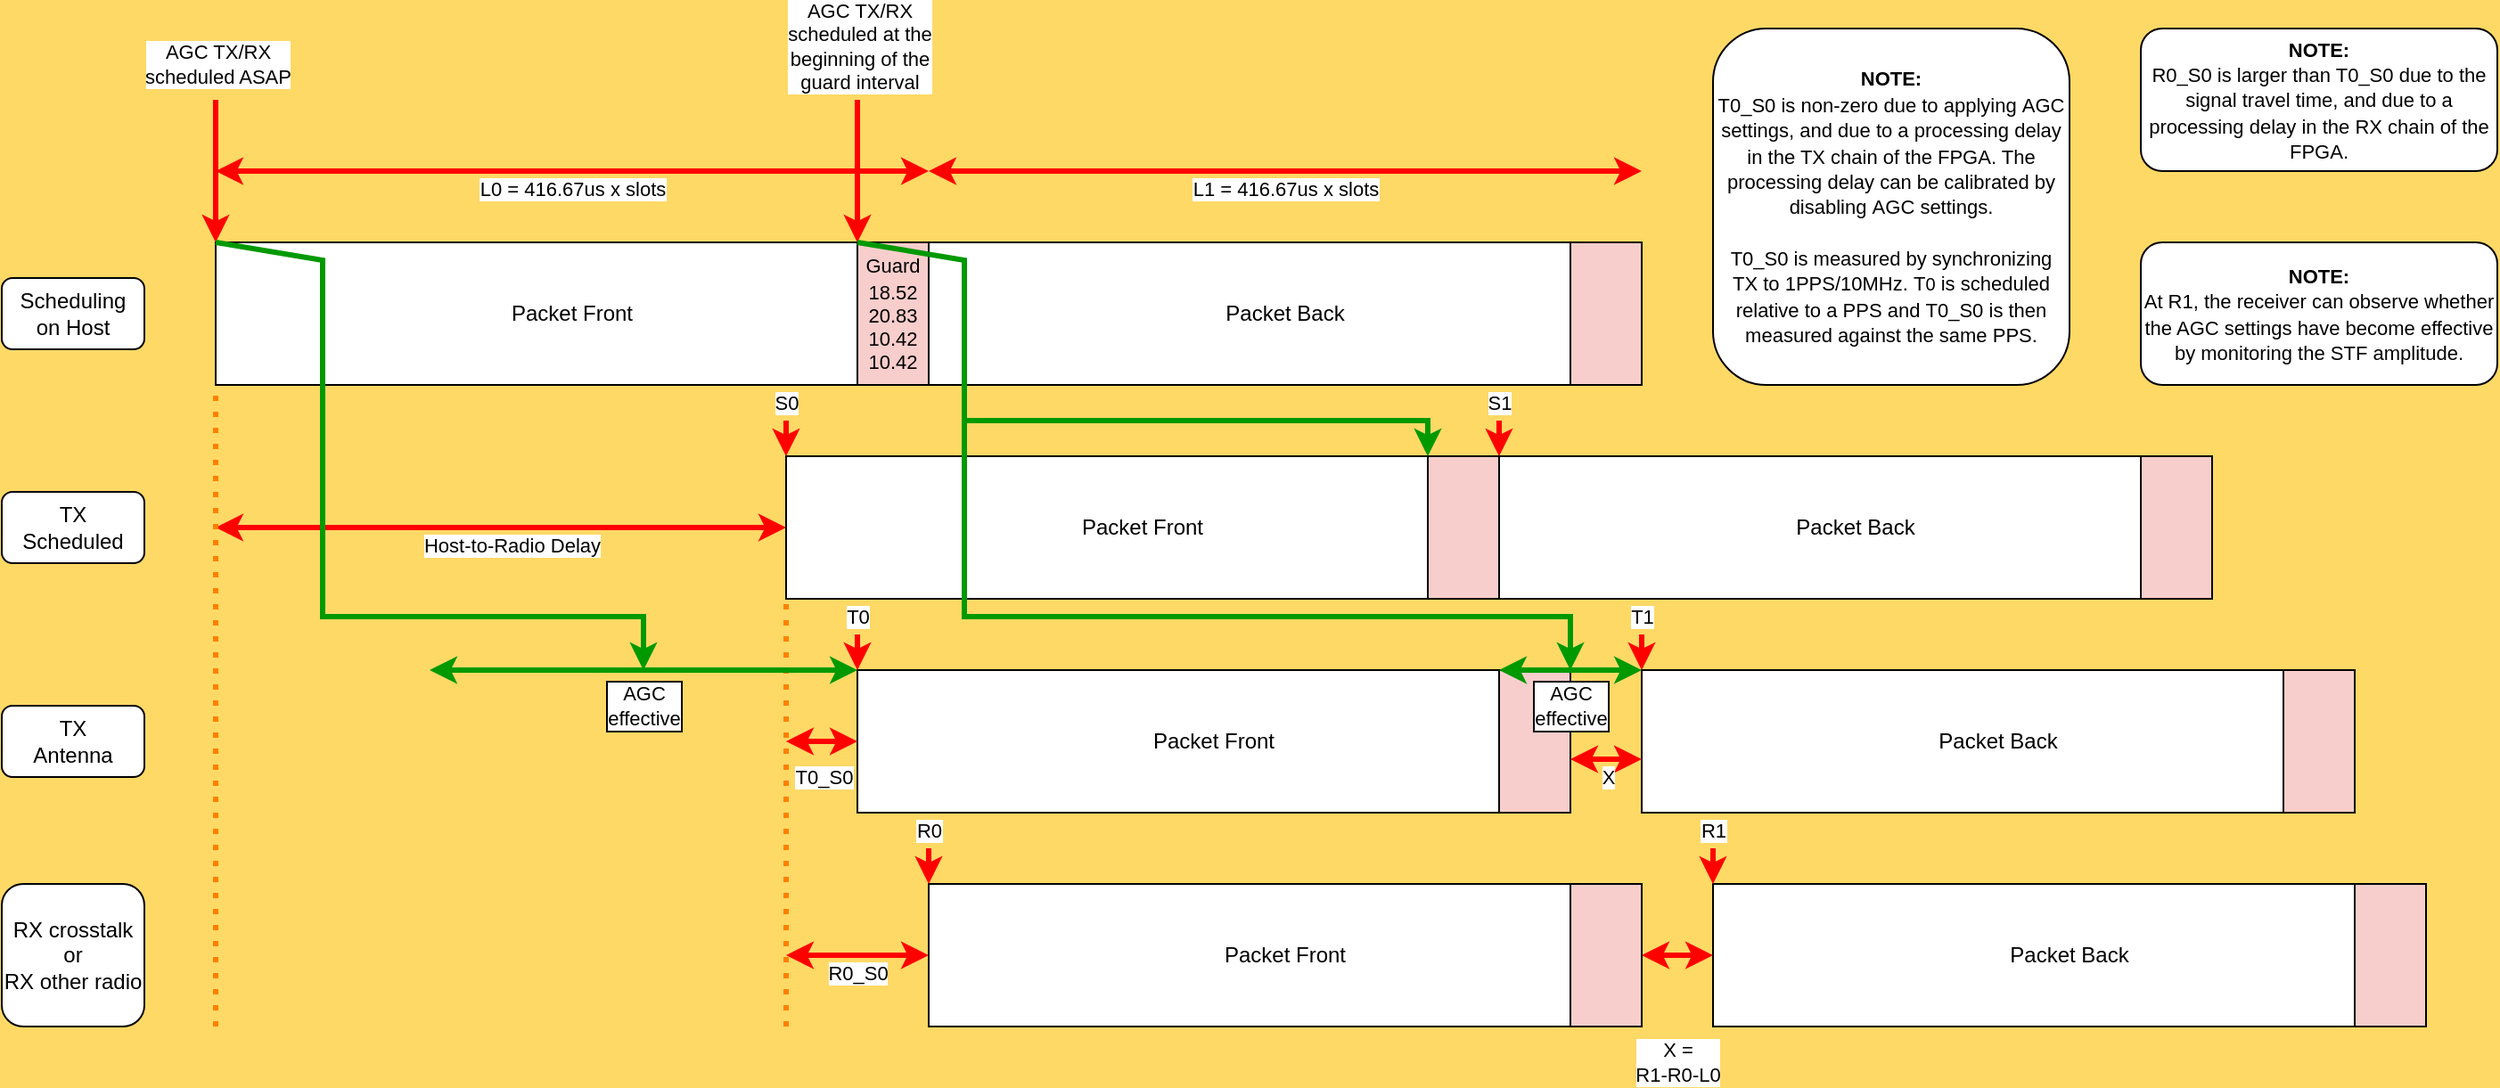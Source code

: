 <mxfile version="26.1.1">
  <diagram id="aQhpeuAyKN3efvRNQwSn" name="Draft 0">
    <mxGraphModel dx="830" dy="462" grid="1" gridSize="10" guides="0" tooltips="1" connect="1" arrows="1" fold="1" page="1" pageScale="1" pageWidth="1654" pageHeight="1169" background="#FFD966" math="0" shadow="0">
      <root>
        <mxCell id="0" />
        <mxCell id="1" parent="0" />
        <mxCell id="CDmdwizrnphVPmJrqY4E-1" value="Packet Front" style="rounded=0;whiteSpace=wrap;html=1;fillColor=default;" parent="1" vertex="1">
          <mxGeometry x="160" y="160" width="400" height="80" as="geometry" />
        </mxCell>
        <mxCell id="CDmdwizrnphVPmJrqY4E-4" value="Packet Front" style="rounded=0;whiteSpace=wrap;html=1;fillColor=default;" parent="1" vertex="1">
          <mxGeometry x="560" y="520" width="400" height="80" as="geometry" />
        </mxCell>
        <mxCell id="CDmdwizrnphVPmJrqY4E-9" value="&lt;span style=&quot;background-color: transparent; color: light-dark(rgb(0, 0, 0), rgb(255, 255, 255));&quot;&gt;Scheduling&lt;/span&gt;&lt;div&gt;on Host&lt;/div&gt;" style="rounded=1;whiteSpace=wrap;html=1;fillColor=default;" parent="1" vertex="1">
          <mxGeometry x="40" y="180" width="80" height="40" as="geometry" />
        </mxCell>
        <mxCell id="CDmdwizrnphVPmJrqY4E-10" value="RX crosstalk&lt;div&gt;or&lt;/div&gt;&lt;div&gt;RX other radio&lt;/div&gt;" style="rounded=1;whiteSpace=wrap;html=1;fillColor=default;" parent="1" vertex="1">
          <mxGeometry x="40" y="520" width="80" height="80" as="geometry" />
        </mxCell>
        <mxCell id="CDmdwizrnphVPmJrqY4E-13" value="Packet Back" style="rounded=0;whiteSpace=wrap;html=1;fillColor=default;" parent="1" vertex="1">
          <mxGeometry x="1000" y="520" width="400" height="80" as="geometry" />
        </mxCell>
        <mxCell id="CDmdwizrnphVPmJrqY4E-15" value="" style="endArrow=classic;startArrow=classic;html=1;rounded=0;strokeWidth=3;strokeColor=#FF0000;" parent="1" edge="1">
          <mxGeometry width="50" height="50" relative="1" as="geometry">
            <mxPoint x="160" y="120" as="sourcePoint" />
            <mxPoint x="560" y="120" as="targetPoint" />
          </mxGeometry>
        </mxCell>
        <mxCell id="CDmdwizrnphVPmJrqY4E-27" value="&lt;span&gt;L0 = 416.67us x slots&lt;/span&gt;" style="edgeLabel;html=1;align=center;verticalAlign=middle;resizable=0;points=[];labelBackgroundColor=default;" parent="CDmdwizrnphVPmJrqY4E-15" vertex="1" connectable="0">
          <mxGeometry x="-0.145" y="3" relative="1" as="geometry">
            <mxPoint x="29" y="13" as="offset" />
          </mxGeometry>
        </mxCell>
        <mxCell id="CDmdwizrnphVPmJrqY4E-28" value="" style="endArrow=classic;startArrow=classic;html=1;rounded=0;strokeWidth=3;strokeColor=#FF0000;" parent="1" edge="1">
          <mxGeometry width="50" height="50" relative="1" as="geometry">
            <mxPoint x="560" y="120" as="sourcePoint" />
            <mxPoint x="960" y="120" as="targetPoint" />
          </mxGeometry>
        </mxCell>
        <mxCell id="CDmdwizrnphVPmJrqY4E-29" value="L1 =&amp;nbsp;416.67us x slots" style="edgeLabel;html=1;align=center;verticalAlign=middle;resizable=0;points=[];labelBackgroundColor=default;" parent="CDmdwizrnphVPmJrqY4E-28" vertex="1" connectable="0">
          <mxGeometry x="-0.145" y="3" relative="1" as="geometry">
            <mxPoint x="29" y="13" as="offset" />
          </mxGeometry>
        </mxCell>
        <mxCell id="CDmdwizrnphVPmJrqY4E-32" value="" style="endArrow=classic;startArrow=classic;html=1;rounded=0;strokeColor=#FF0000;strokeWidth=3;" parent="1" edge="1">
          <mxGeometry width="50" height="50" relative="1" as="geometry">
            <mxPoint x="960" y="560" as="sourcePoint" />
            <mxPoint x="1000" y="560" as="targetPoint" />
          </mxGeometry>
        </mxCell>
        <mxCell id="CDmdwizrnphVPmJrqY4E-33" value="X =&lt;div&gt;R1-R0&lt;span style=&quot;background-color: light-dark(#ffffff, var(--ge-dark-color, #121212)); color: light-dark(rgb(0, 0, 0), rgb(255, 255, 255));&quot;&gt;-&lt;/span&gt;&lt;span style=&quot;color: light-dark(rgb(0, 0, 0), rgb(255, 255, 255)); background-color: light-dark(#ffffff, var(--ge-dark-color, #121212));&quot;&gt;L0&lt;/span&gt;&lt;/div&gt;" style="edgeLabel;html=1;align=center;verticalAlign=middle;resizable=0;points=[];labelBackgroundColor=default;" parent="CDmdwizrnphVPmJrqY4E-32" vertex="1" connectable="0">
          <mxGeometry x="-0.193" y="-1" relative="1" as="geometry">
            <mxPoint x="4" y="59" as="offset" />
          </mxGeometry>
        </mxCell>
        <mxCell id="CDmdwizrnphVPmJrqY4E-36" value="" style="endArrow=classic;html=1;rounded=0;entryX=0;entryY=0;entryDx=0;entryDy=0;strokeWidth=3;strokeColor=#FF0000;" parent="1" edge="1">
          <mxGeometry width="50" height="50" relative="1" as="geometry">
            <mxPoint x="560" y="500" as="sourcePoint" />
            <mxPoint x="560" y="520" as="targetPoint" />
          </mxGeometry>
        </mxCell>
        <mxCell id="CDmdwizrnphVPmJrqY4E-37" value="R0" style="edgeLabel;html=1;align=center;verticalAlign=middle;resizable=0;points=[];labelBackgroundColor=default;" parent="CDmdwizrnphVPmJrqY4E-36" vertex="1" connectable="0">
          <mxGeometry x="-0.32" relative="1" as="geometry">
            <mxPoint y="-17" as="offset" />
          </mxGeometry>
        </mxCell>
        <mxCell id="CDmdwizrnphVPmJrqY4E-38" value="" style="endArrow=classic;html=1;rounded=0;entryX=0;entryY=0;entryDx=0;entryDy=0;strokeWidth=3;strokeColor=#FF0000;" parent="1" edge="1">
          <mxGeometry width="50" height="50" relative="1" as="geometry">
            <mxPoint x="1000" y="500" as="sourcePoint" />
            <mxPoint x="1000" y="520" as="targetPoint" />
          </mxGeometry>
        </mxCell>
        <mxCell id="CDmdwizrnphVPmJrqY4E-39" value="R1" style="edgeLabel;html=1;align=center;verticalAlign=middle;resizable=0;points=[];labelBackgroundColor=default;" parent="CDmdwizrnphVPmJrqY4E-38" vertex="1" connectable="0">
          <mxGeometry x="-0.32" relative="1" as="geometry">
            <mxPoint y="-17" as="offset" />
          </mxGeometry>
        </mxCell>
        <mxCell id="CDmdwizrnphVPmJrqY4E-88" value="TX&lt;div&gt;Scheduled&lt;/div&gt;" style="rounded=1;whiteSpace=wrap;html=1;fillColor=default;" parent="1" vertex="1">
          <mxGeometry x="40" y="300" width="80" height="40" as="geometry" />
        </mxCell>
        <mxCell id="CDmdwizrnphVPmJrqY4E-89" value="Packet Back" style="rounded=0;whiteSpace=wrap;html=1;fillColor=default;" parent="1" vertex="1">
          <mxGeometry x="880" y="280" width="400" height="80" as="geometry" />
        </mxCell>
        <mxCell id="CDmdwizrnphVPmJrqY4E-90" value="" style="endArrow=classic;startArrow=classic;html=1;rounded=0;strokeColor=#FF0000;strokeWidth=3;" parent="1" edge="1">
          <mxGeometry width="50" height="50" relative="1" as="geometry">
            <mxPoint x="160" y="320" as="sourcePoint" />
            <mxPoint x="480" y="320" as="targetPoint" />
          </mxGeometry>
        </mxCell>
        <mxCell id="CDmdwizrnphVPmJrqY4E-91" value="Host-to-Radio Delay" style="edgeLabel;html=1;align=center;verticalAlign=middle;resizable=0;points=[];labelBackgroundColor=default;" parent="CDmdwizrnphVPmJrqY4E-90" vertex="1" connectable="0">
          <mxGeometry x="-0.145" y="3" relative="1" as="geometry">
            <mxPoint x="29" y="13" as="offset" />
          </mxGeometry>
        </mxCell>
        <mxCell id="CDmdwizrnphVPmJrqY4E-93" value="" style="endArrow=classic;html=1;rounded=0;entryX=0;entryY=0;entryDx=0;entryDy=0;strokeWidth=3;strokeColor=#FF0000;" parent="1" edge="1">
          <mxGeometry width="50" height="50" relative="1" as="geometry">
            <mxPoint x="480" y="260" as="sourcePoint" />
            <mxPoint x="480" y="280" as="targetPoint" />
          </mxGeometry>
        </mxCell>
        <mxCell id="CDmdwizrnphVPmJrqY4E-94" value="S0" style="edgeLabel;html=1;align=center;verticalAlign=middle;resizable=0;points=[];labelBackgroundColor=default;" parent="CDmdwizrnphVPmJrqY4E-93" vertex="1" connectable="0">
          <mxGeometry x="-0.32" relative="1" as="geometry">
            <mxPoint y="-17" as="offset" />
          </mxGeometry>
        </mxCell>
        <mxCell id="CDmdwizrnphVPmJrqY4E-97" value="" style="endArrow=classic;html=1;rounded=0;entryX=0;entryY=0;entryDx=0;entryDy=0;strokeWidth=3;strokeColor=#FF0000;" parent="1" edge="1">
          <mxGeometry width="50" height="50" relative="1" as="geometry">
            <mxPoint x="880" y="260" as="sourcePoint" />
            <mxPoint x="880" y="280" as="targetPoint" />
          </mxGeometry>
        </mxCell>
        <mxCell id="CDmdwizrnphVPmJrqY4E-98" value="S1" style="edgeLabel;html=1;align=center;verticalAlign=middle;resizable=0;points=[];labelBackgroundColor=default;" parent="CDmdwizrnphVPmJrqY4E-97" vertex="1" connectable="0">
          <mxGeometry x="-0.32" relative="1" as="geometry">
            <mxPoint y="-17" as="offset" />
          </mxGeometry>
        </mxCell>
        <mxCell id="CDmdwizrnphVPmJrqY4E-113" value="" style="endArrow=classic;html=1;rounded=0;strokeWidth=3;strokeColor=#FF0000;" parent="1" edge="1">
          <mxGeometry width="50" height="50" relative="1" as="geometry">
            <mxPoint x="520" y="80" as="sourcePoint" />
            <mxPoint x="520" y="160" as="targetPoint" />
          </mxGeometry>
        </mxCell>
        <mxCell id="CDmdwizrnphVPmJrqY4E-114" value="AGC TX/RX&lt;br&gt;&lt;div&gt;scheduled at the&lt;/div&gt;&lt;div&gt;beginning of the&lt;/div&gt;&lt;div&gt;guard interval&lt;/div&gt;" style="edgeLabel;html=1;align=center;verticalAlign=middle;resizable=0;points=[];labelBackgroundColor=default;" parent="CDmdwizrnphVPmJrqY4E-113" vertex="1" connectable="0">
          <mxGeometry x="-0.457" y="1" relative="1" as="geometry">
            <mxPoint y="-52" as="offset" />
          </mxGeometry>
        </mxCell>
        <mxCell id="CDmdwizrnphVPmJrqY4E-116" value="" style="endArrow=classic;html=1;rounded=0;entryX=0;entryY=0;entryDx=0;entryDy=0;strokeWidth=3;strokeColor=#FF0000;" parent="1" edge="1">
          <mxGeometry width="50" height="50" relative="1" as="geometry">
            <mxPoint x="160" y="80" as="sourcePoint" />
            <mxPoint x="160" y="160" as="targetPoint" />
          </mxGeometry>
        </mxCell>
        <mxCell id="CDmdwizrnphVPmJrqY4E-117" value="AGC TX/RX&#xa;scheduled ASAP" style="edgeLabel;html=1;align=center;verticalAlign=middle;resizable=0;points=[];spacingLeft=0;spacingBottom=0;spacing=2;" parent="CDmdwizrnphVPmJrqY4E-116" vertex="1" connectable="0">
          <mxGeometry x="-0.457" y="1" relative="1" as="geometry">
            <mxPoint y="-42" as="offset" />
          </mxGeometry>
        </mxCell>
        <mxCell id="CDmdwizrnphVPmJrqY4E-121" value="" style="endArrow=classic;html=1;rounded=0;exitX=0;exitY=0;exitDx=0;exitDy=0;strokeWidth=3;strokeColor=#009900;" parent="1" source="CDmdwizrnphVPmJrqY4E-1" edge="1">
          <mxGeometry width="50" height="50" relative="1" as="geometry">
            <mxPoint x="290" y="310" as="sourcePoint" />
            <mxPoint x="400" y="400" as="targetPoint" />
            <Array as="points">
              <mxPoint x="220" y="170" />
              <mxPoint x="220" y="370" />
              <mxPoint x="400" y="370" />
            </Array>
          </mxGeometry>
        </mxCell>
        <mxCell id="CDmdwizrnphVPmJrqY4E-87" value="Packet Front" style="rounded=0;whiteSpace=wrap;html=1;fillColor=#FFFFFF;" parent="1" vertex="1">
          <mxGeometry x="480" y="280" width="400" height="80" as="geometry" />
        </mxCell>
        <mxCell id="CDmdwizrnphVPmJrqY4E-126" value="Packet Back" style="rounded=0;whiteSpace=wrap;html=1;fillColor=default;" parent="1" vertex="1">
          <mxGeometry x="560" y="160" width="400" height="80" as="geometry" />
        </mxCell>
        <mxCell id="CDmdwizrnphVPmJrqY4E-137" value="Packet Front" style="rounded=0;whiteSpace=wrap;html=1;fillColor=default;" parent="1" vertex="1">
          <mxGeometry x="520" y="400" width="400" height="80" as="geometry" />
        </mxCell>
        <mxCell id="CDmdwizrnphVPmJrqY4E-138" value="TX&lt;div&gt;Antenna&lt;/div&gt;" style="rounded=1;whiteSpace=wrap;html=1;fillColor=default;" parent="1" vertex="1">
          <mxGeometry x="40" y="420" width="80" height="40" as="geometry" />
        </mxCell>
        <mxCell id="CDmdwizrnphVPmJrqY4E-139" value="Packet Back" style="rounded=0;whiteSpace=wrap;html=1;fillColor=default;" parent="1" vertex="1">
          <mxGeometry x="960" y="400" width="400" height="80" as="geometry" />
        </mxCell>
        <mxCell id="CDmdwizrnphVPmJrqY4E-144" value="" style="endArrow=classic;html=1;rounded=0;entryX=0;entryY=0;entryDx=0;entryDy=0;strokeColor=#FF0000;strokeWidth=3;" parent="1" edge="1">
          <mxGeometry width="50" height="50" relative="1" as="geometry">
            <mxPoint x="520" y="380" as="sourcePoint" />
            <mxPoint x="520" y="400" as="targetPoint" />
          </mxGeometry>
        </mxCell>
        <mxCell id="CDmdwizrnphVPmJrqY4E-145" value="T0" style="edgeLabel;html=1;align=center;verticalAlign=middle;resizable=0;points=[];labelBackgroundColor=default;" parent="CDmdwizrnphVPmJrqY4E-144" vertex="1" connectable="0">
          <mxGeometry x="-0.32" relative="1" as="geometry">
            <mxPoint y="-17" as="offset" />
          </mxGeometry>
        </mxCell>
        <mxCell id="CDmdwizrnphVPmJrqY4E-146" value="" style="endArrow=classic;html=1;rounded=0;entryX=0;entryY=0;entryDx=0;entryDy=0;strokeColor=#FF0000;strokeWidth=3;" parent="1" edge="1">
          <mxGeometry width="50" height="50" relative="1" as="geometry">
            <mxPoint x="960" y="380" as="sourcePoint" />
            <mxPoint x="960" y="400" as="targetPoint" />
          </mxGeometry>
        </mxCell>
        <mxCell id="CDmdwizrnphVPmJrqY4E-147" value="T1" style="edgeLabel;html=1;align=center;verticalAlign=middle;resizable=0;points=[];labelBackgroundColor=default;" parent="CDmdwizrnphVPmJrqY4E-146" vertex="1" connectable="0">
          <mxGeometry x="-0.32" relative="1" as="geometry">
            <mxPoint y="-17" as="offset" />
          </mxGeometry>
        </mxCell>
        <mxCell id="CDmdwizrnphVPmJrqY4E-151" value="" style="endArrow=none;html=1;strokeWidth=3;rounded=0;entryX=0;entryY=1;entryDx=0;entryDy=0;strokeColor=#FF8000;dashed=1;dashPattern=1 2;" parent="1" target="CDmdwizrnphVPmJrqY4E-87" edge="1">
          <mxGeometry width="50" height="50" relative="1" as="geometry">
            <mxPoint x="480" y="600" as="sourcePoint" />
            <mxPoint x="480" y="450" as="targetPoint" />
          </mxGeometry>
        </mxCell>
        <mxCell id="CDmdwizrnphVPmJrqY4E-152" value="" style="endArrow=classic;startArrow=classic;html=1;rounded=0;entryX=0;entryY=0;entryDx=0;entryDy=0;strokeColor=#009900;strokeWidth=3;" parent="1" edge="1">
          <mxGeometry width="50" height="50" relative="1" as="geometry">
            <mxPoint x="280" y="400" as="sourcePoint" />
            <mxPoint x="520" y="400" as="targetPoint" />
          </mxGeometry>
        </mxCell>
        <mxCell id="CDmdwizrnphVPmJrqY4E-153" value="AGC&lt;div&gt;effective&lt;/div&gt;" style="edgeLabel;html=1;align=center;verticalAlign=middle;resizable=0;points=[];labelBackgroundColor=default;labelBorderColor=default;" parent="CDmdwizrnphVPmJrqY4E-152" vertex="1" connectable="0">
          <mxGeometry x="0.156" relative="1" as="geometry">
            <mxPoint x="-19" y="20" as="offset" />
          </mxGeometry>
        </mxCell>
        <mxCell id="CDmdwizrnphVPmJrqY4E-154" value="" style="endArrow=classic;startArrow=classic;html=1;rounded=0;strokeColor=#FF0000;strokeWidth=3;" parent="1" edge="1">
          <mxGeometry width="50" height="50" relative="1" as="geometry">
            <mxPoint x="480" y="440" as="sourcePoint" />
            <mxPoint x="520" y="440" as="targetPoint" />
          </mxGeometry>
        </mxCell>
        <mxCell id="CDmdwizrnphVPmJrqY4E-155" value="T0_S0" style="edgeLabel;html=1;align=center;verticalAlign=middle;resizable=0;points=[];labelBackgroundColor=default;" parent="CDmdwizrnphVPmJrqY4E-154" vertex="1" connectable="0">
          <mxGeometry x="0.217" y="-1" relative="1" as="geometry">
            <mxPoint x="-4" y="19" as="offset" />
          </mxGeometry>
        </mxCell>
        <mxCell id="CDmdwizrnphVPmJrqY4E-158" value="" style="endArrow=classic;startArrow=classic;html=1;rounded=0;strokeColor=#FF0000;strokeWidth=3;" parent="1" edge="1">
          <mxGeometry width="50" height="50" relative="1" as="geometry">
            <mxPoint x="920" y="450" as="sourcePoint" />
            <mxPoint x="960" y="450" as="targetPoint" />
          </mxGeometry>
        </mxCell>
        <mxCell id="CDmdwizrnphVPmJrqY4E-159" value="X" style="edgeLabel;html=1;align=center;verticalAlign=middle;resizable=0;points=[];labelBackgroundColor=default;" parent="CDmdwizrnphVPmJrqY4E-158" vertex="1" connectable="0">
          <mxGeometry x="0.217" y="-1" relative="1" as="geometry">
            <mxPoint x="-4" y="9" as="offset" />
          </mxGeometry>
        </mxCell>
        <mxCell id="CDmdwizrnphVPmJrqY4E-162" value="&lt;span style=&quot;font-size: 11px; text-wrap-mode: nowrap;&quot;&gt;&lt;b&gt;NOTE:&lt;/b&gt;&lt;/span&gt;&lt;div&gt;&lt;span style=&quot;font-size: 11px; text-wrap-mode: nowrap;&quot;&gt;T0_S0 is non-zero&amp;nbsp;&lt;/span&gt;&lt;span style=&quot;background-color: transparent; color: light-dark(rgb(0, 0, 0), rgb(255, 255, 255)); text-wrap-mode: nowrap; font-size: 11px;&quot;&gt;due to&amp;nbsp;&lt;/span&gt;&lt;span style=&quot;background-color: transparent; color: light-dark(rgb(0, 0, 0), rgb(255, 255, 255)); text-wrap-mode: nowrap; font-size: 11px;&quot;&gt;applying&amp;nbsp;&lt;/span&gt;&lt;span style=&quot;background-color: transparent; color: light-dark(rgb(0, 0, 0), rgb(255, 255, 255)); text-wrap-mode: nowrap; font-size: 11px;&quot;&gt;AGC&lt;/span&gt;&lt;/div&gt;&lt;div&gt;&lt;span style=&quot;background-color: transparent; color: light-dark(rgb(0, 0, 0), rgb(255, 255, 255)); text-wrap-mode: nowrap; font-size: 11px;&quot;&gt;settings, and&amp;nbsp;&lt;/span&gt;&lt;span style=&quot;font-size: 11px; text-wrap-mode: nowrap; background-color: transparent; color: light-dark(rgb(0, 0, 0), rgb(255, 255, 255));&quot;&gt;due to a processing&amp;nbsp;&lt;/span&gt;&lt;span style=&quot;background-color: transparent; color: light-dark(rgb(0, 0, 0), rgb(255, 255, 255)); text-wrap-mode: nowrap; font-size: 11px;&quot;&gt;delay&lt;/span&gt;&lt;/div&gt;&lt;div&gt;&lt;span style=&quot;background-color: transparent; color: light-dark(rgb(0, 0, 0), rgb(255, 255, 255)); text-wrap-mode: nowrap; font-size: 11px;&quot;&gt;in&amp;nbsp;&lt;/span&gt;&lt;span style=&quot;background-color: transparent; color: light-dark(rgb(0, 0, 0), rgb(255, 255, 255)); text-wrap-mode: nowrap; font-size: 11px;&quot;&gt;the TX chain of the FPGA. T&lt;/span&gt;&lt;span style=&quot;background-color: transparent; color: light-dark(rgb(0, 0, 0), rgb(255, 255, 255)); text-wrap-mode: nowrap; font-size: 11px;&quot;&gt;he&lt;/span&gt;&lt;/div&gt;&lt;div&gt;&lt;span style=&quot;background-color: transparent; color: light-dark(rgb(0, 0, 0), rgb(255, 255, 255)); text-wrap-mode: nowrap; font-size: 11px;&quot;&gt;processing&amp;nbsp;&lt;/span&gt;&lt;span style=&quot;background-color: transparent; color: light-dark(rgb(0, 0, 0), rgb(255, 255, 255)); text-wrap-mode: nowrap; font-size: 11px;&quot;&gt;delay can be calibrated by&lt;/span&gt;&lt;/div&gt;&lt;div&gt;&lt;span style=&quot;background-color: transparent; color: light-dark(rgb(0, 0, 0), rgb(255, 255, 255)); text-wrap-mode: nowrap; font-size: 11px;&quot;&gt;disabling&amp;nbsp;&lt;/span&gt;&lt;span style=&quot;background-color: transparent; color: light-dark(rgb(0, 0, 0), rgb(255, 255, 255)); text-wrap-mode: nowrap; font-size: 11px;&quot;&gt;AGC settings&lt;/span&gt;&lt;span style=&quot;background-color: transparent; color: light-dark(rgb(0, 0, 0), rgb(255, 255, 255)); font-size: 11px; text-wrap-mode: nowrap;&quot;&gt;.&lt;/span&gt;&lt;/div&gt;&lt;div&gt;&lt;div&gt;&lt;span style=&quot;font-size: 11px; text-wrap-mode: nowrap;&quot;&gt;&lt;br&gt;&lt;/span&gt;&lt;/div&gt;&lt;div&gt;&lt;span style=&quot;font-size: 11px; text-wrap-mode: nowrap; background-color: transparent; color: light-dark(rgb(0, 0, 0), rgb(255, 255, 255));&quot;&gt;T0_S0 is measured by synchronizing&lt;/span&gt;&lt;/div&gt;&lt;div&gt;&lt;span style=&quot;background-color: transparent; color: light-dark(rgb(0, 0, 0), rgb(255, 255, 255)); text-wrap-mode: nowrap; font-size: 11px;&quot;&gt;TX&amp;nbsp;&lt;/span&gt;&lt;span style=&quot;background-color: transparent; color: light-dark(rgb(0, 0, 0), rgb(255, 255, 255)); text-wrap-mode: nowrap; font-size: 11px;&quot;&gt;to 1&lt;/span&gt;&lt;span style=&quot;background-color: transparent; color: light-dark(rgb(0, 0, 0), rgb(255, 255, 255)); text-wrap-mode: nowrap; font-size: 11px;&quot;&gt;PPS/&lt;/span&gt;&lt;span style=&quot;background-color: transparent; color: light-dark(rgb(0, 0, 0), rgb(255, 255, 255)); text-wrap-mode: nowrap; font-size: 11px;&quot;&gt;10MHz&lt;/span&gt;&lt;span style=&quot;background-color: transparent; color: light-dark(rgb(0, 0, 0), rgb(255, 255, 255)); text-wrap-mode: nowrap; font-size: 11px;&quot;&gt;.&amp;nbsp;&lt;/span&gt;&lt;span style=&quot;background-color: transparent; color: light-dark(rgb(0, 0, 0), rgb(255, 255, 255)); text-wrap-mode: nowrap; font-size: 11px;&quot;&gt;T&lt;/span&gt;&lt;span style=&quot;background-color: transparent; color: light-dark(rgb(0, 0, 0), rgb(255, 255, 255)); text-wrap-mode: nowrap;&quot;&gt;&lt;font size=&quot;1&quot;&gt;0&lt;/font&gt;&lt;span style=&quot;font-size: 11px;&quot;&gt;&amp;nbsp;is scheduled&lt;/span&gt;&lt;/span&gt;&lt;/div&gt;&lt;div&gt;&lt;span style=&quot;background-color: transparent; color: light-dark(rgb(0, 0, 0), rgb(255, 255, 255)); text-wrap-mode: nowrap;&quot;&gt;&lt;span style=&quot;font-size: 11px;&quot;&gt;relative&amp;nbsp;&lt;/span&gt;&lt;/span&gt;&lt;span style=&quot;font-size: 11px; text-wrap-mode: nowrap; background-color: transparent; color: light-dark(rgb(0, 0, 0), rgb(255, 255, 255));&quot;&gt;to a PPS and&amp;nbsp;&lt;/span&gt;&lt;span style=&quot;font-size: 11px; text-wrap-mode: nowrap;&quot;&gt;T0_S0&lt;/span&gt;&lt;span style=&quot;font-size: 11px; text-wrap-mode: nowrap; background-color: transparent; color: light-dark(rgb(0, 0, 0), rgb(255, 255, 255));&quot;&gt;&amp;nbsp;is then&lt;/span&gt;&lt;/div&gt;&lt;div&gt;&lt;span style=&quot;font-size: 11px; text-wrap-mode: nowrap; background-color: transparent; color: light-dark(rgb(0, 0, 0), rgb(255, 255, 255));&quot;&gt;measured against the&amp;nbsp;&lt;/span&gt;&lt;span style=&quot;font-size: 11px; text-wrap-mode: nowrap; background-color: transparent; color: light-dark(rgb(0, 0, 0), rgb(255, 255, 255));&quot;&gt;same PPS.&lt;/span&gt;&lt;/div&gt;&lt;/div&gt;" style="rounded=1;whiteSpace=wrap;html=1;fillColor=default;" parent="1" vertex="1">
          <mxGeometry x="1000" y="40" width="200" height="200" as="geometry" />
        </mxCell>
        <mxCell id="CDmdwizrnphVPmJrqY4E-168" value="&lt;span style=&quot;font-size: 11px; text-wrap-mode: nowrap;&quot;&gt;&lt;b&gt;NOTE:&lt;/b&gt;&lt;/span&gt;&lt;div&gt;&lt;span style=&quot;font-size: 11px; text-wrap-mode: nowrap;&quot;&gt;R0_S0 is larger than T0_S0 due to the&lt;/span&gt;&lt;/div&gt;&lt;div&gt;&lt;span style=&quot;font-size: 11px; text-wrap-mode: nowrap;&quot;&gt;signal travel&amp;nbsp;&lt;/span&gt;&lt;span style=&quot;background-color: transparent; color: light-dark(rgb(0, 0, 0), rgb(255, 255, 255)); text-wrap-mode: nowrap; font-size: 11px;&quot;&gt;time, and due to a&lt;/span&gt;&lt;/div&gt;&lt;div&gt;&lt;span style=&quot;background-color: transparent; color: light-dark(rgb(0, 0, 0), rgb(255, 255, 255)); text-wrap-mode: nowrap; font-size: 11px;&quot;&gt;processing delay&amp;nbsp;&lt;/span&gt;&lt;span style=&quot;background-color: transparent; color: light-dark(rgb(0, 0, 0), rgb(255, 255, 255)); text-wrap-mode: nowrap; font-size: 11px;&quot;&gt;in&amp;nbsp;&lt;/span&gt;&lt;span style=&quot;background-color: transparent; color: light-dark(rgb(0, 0, 0), rgb(255, 255, 255)); text-wrap-mode: nowrap; font-size: 11px;&quot;&gt;the&amp;nbsp;&lt;/span&gt;&lt;span style=&quot;background-color: transparent; color: light-dark(rgb(0, 0, 0), rgb(255, 255, 255)); text-wrap-mode: nowrap; font-size: 11px;&quot;&gt;RX chain of the&lt;/span&gt;&lt;/div&gt;&lt;div&gt;&lt;span style=&quot;background-color: transparent; color: light-dark(rgb(0, 0, 0), rgb(255, 255, 255)); text-wrap-mode: nowrap; font-size: 11px;&quot;&gt;FPGA&lt;/span&gt;&lt;span style=&quot;background-color: transparent; color: light-dark(rgb(0, 0, 0), rgb(255, 255, 255)); text-wrap-mode: nowrap; font-size: 11px;&quot;&gt;.&lt;/span&gt;&lt;/div&gt;" style="rounded=1;whiteSpace=wrap;html=1;fillColor=default;" parent="1" vertex="1">
          <mxGeometry x="1240" y="40" width="200" height="80" as="geometry" />
        </mxCell>
        <mxCell id="CDmdwizrnphVPmJrqY4E-169" value="" style="endArrow=classic;startArrow=classic;html=1;rounded=0;strokeColor=#FF0000;strokeWidth=3;" parent="1" edge="1">
          <mxGeometry width="50" height="50" relative="1" as="geometry">
            <mxPoint x="480" y="560" as="sourcePoint" />
            <mxPoint x="560" y="560" as="targetPoint" />
          </mxGeometry>
        </mxCell>
        <mxCell id="CDmdwizrnphVPmJrqY4E-170" value="R0_S0" style="edgeLabel;html=1;align=center;verticalAlign=middle;resizable=0;points=[];labelBackgroundColor=default;" parent="CDmdwizrnphVPmJrqY4E-169" vertex="1" connectable="0">
          <mxGeometry x="0.217" y="-1" relative="1" as="geometry">
            <mxPoint x="-9" y="9" as="offset" />
          </mxGeometry>
        </mxCell>
        <mxCell id="CDmdwizrnphVPmJrqY4E-264" value="&lt;span style=&quot;color: light-dark(rgb(0, 0, 0), rgb(255, 255, 255)); text-wrap-mode: nowrap; background-color: transparent; font-size: 11px;&quot;&gt;Guard&lt;/span&gt;&lt;div&gt;&lt;span style=&quot;font-size: 11px; text-wrap-mode: nowrap; background-color: transparent; color: light-dark(rgb(0, 0, 0), rgb(255, 255, 255));&quot;&gt;18.52&lt;/span&gt;&lt;div style=&quot;font-size: 11px; text-wrap-mode: nowrap;&quot;&gt;20.83&lt;/div&gt;&lt;div style=&quot;font-size: 11px; text-wrap-mode: nowrap;&quot;&gt;10.42&lt;/div&gt;&lt;div style=&quot;font-size: 11px; text-wrap-mode: nowrap;&quot;&gt;10.42&lt;/div&gt;&lt;/div&gt;" style="rounded=0;whiteSpace=wrap;html=1;fillColor=#F8CECC;" parent="1" vertex="1">
          <mxGeometry x="520" y="160" width="40" height="80" as="geometry" />
        </mxCell>
        <mxCell id="CDmdwizrnphVPmJrqY4E-274" value="" style="rounded=0;whiteSpace=wrap;html=1;fillColor=#F8CECC;" parent="1" vertex="1">
          <mxGeometry x="880" y="400" width="40" height="80" as="geometry" />
        </mxCell>
        <mxCell id="CDmdwizrnphVPmJrqY4E-266" value="" style="rounded=0;whiteSpace=wrap;html=1;fillColor=#F8CECC;" parent="1" vertex="1">
          <mxGeometry x="920" y="160" width="40" height="80" as="geometry" />
        </mxCell>
        <mxCell id="CDmdwizrnphVPmJrqY4E-267" value="" style="rounded=0;whiteSpace=wrap;html=1;fillColor=#F8CECC;" parent="1" vertex="1">
          <mxGeometry x="840" y="280" width="40" height="80" as="geometry" />
        </mxCell>
        <mxCell id="CDmdwizrnphVPmJrqY4E-268" value="" style="rounded=0;whiteSpace=wrap;html=1;fillColor=#F8CECC;" parent="1" vertex="1">
          <mxGeometry x="1240" y="280" width="40" height="80" as="geometry" />
        </mxCell>
        <mxCell id="CDmdwizrnphVPmJrqY4E-269" value="" style="rounded=0;whiteSpace=wrap;html=1;fillColor=#F8CECC;" parent="1" vertex="1">
          <mxGeometry x="1320" y="400" width="40" height="80" as="geometry" />
        </mxCell>
        <mxCell id="CDmdwizrnphVPmJrqY4E-270" value="" style="rounded=0;whiteSpace=wrap;html=1;fillColor=#F8CECC;" parent="1" vertex="1">
          <mxGeometry x="1360" y="520" width="40" height="80" as="geometry" />
        </mxCell>
        <mxCell id="CDmdwizrnphVPmJrqY4E-272" value="" style="rounded=0;whiteSpace=wrap;html=1;fillColor=#F8CECC;" parent="1" vertex="1">
          <mxGeometry x="920" y="520" width="40" height="80" as="geometry" />
        </mxCell>
        <mxCell id="CDmdwizrnphVPmJrqY4E-156" value="" style="endArrow=classic;startArrow=classic;html=1;rounded=0;strokeColor=#009900;strokeWidth=3;" parent="1" edge="1">
          <mxGeometry width="50" height="50" relative="1" as="geometry">
            <mxPoint x="880" y="400" as="sourcePoint" />
            <mxPoint x="960" y="400" as="targetPoint" />
            <Array as="points">
              <mxPoint x="920" y="400" />
            </Array>
          </mxGeometry>
        </mxCell>
        <mxCell id="CDmdwizrnphVPmJrqY4E-157" value="AGC&lt;div&gt;effective&lt;/div&gt;" style="edgeLabel;html=1;align=center;verticalAlign=middle;resizable=0;points=[];labelBackgroundColor=default;labelBorderColor=default;" parent="CDmdwizrnphVPmJrqY4E-156" vertex="1" connectable="0">
          <mxGeometry x="0.156" relative="1" as="geometry">
            <mxPoint x="-6" y="20" as="offset" />
          </mxGeometry>
        </mxCell>
        <mxCell id="CDmdwizrnphVPmJrqY4E-125" value="" style="endArrow=classic;html=1;rounded=0;strokeWidth=3;strokeColor=#009900;" parent="1" edge="1">
          <mxGeometry width="50" height="50" relative="1" as="geometry">
            <mxPoint x="520" y="160" as="sourcePoint" />
            <mxPoint x="920" y="400" as="targetPoint" />
            <Array as="points">
              <mxPoint x="580" y="170" />
              <mxPoint x="580" y="370" />
              <mxPoint x="920" y="370" />
            </Array>
          </mxGeometry>
        </mxCell>
        <mxCell id="CDmdwizrnphVPmJrqY4E-275" value="" style="endArrow=none;html=1;strokeWidth=3;rounded=0;strokeColor=#FF8000;dashed=1;dashPattern=1 2;" parent="1" edge="1">
          <mxGeometry width="50" height="50" relative="1" as="geometry">
            <mxPoint x="160" y="600" as="sourcePoint" />
            <mxPoint x="160" y="240" as="targetPoint" />
          </mxGeometry>
        </mxCell>
        <mxCell id="CDmdwizrnphVPmJrqY4E-454" value="&lt;span style=&quot;font-size: 11px; text-wrap-mode: nowrap;&quot;&gt;&lt;b&gt;NOTE:&lt;/b&gt;&lt;/span&gt;&lt;div&gt;&lt;span style=&quot;font-size: 11px; text-wrap-mode: nowrap;&quot;&gt;At R1, the receiver can observe&amp;nbsp;&lt;/span&gt;&lt;span style=&quot;font-size: 11px; text-wrap-mode: nowrap; background-color: transparent; color: light-dark(rgb(0, 0, 0), rgb(255, 255, 255));&quot;&gt;whether&lt;/span&gt;&lt;/div&gt;&lt;div&gt;&lt;span style=&quot;font-size: 11px; text-wrap-mode: nowrap; background-color: transparent; color: light-dark(rgb(0, 0, 0), rgb(255, 255, 255));&quot;&gt;the AGC settings have become&amp;nbsp;&lt;/span&gt;&lt;span style=&quot;font-size: 11px; text-wrap-mode: nowrap; background-color: transparent; color: light-dark(rgb(0, 0, 0), rgb(255, 255, 255));&quot;&gt;effective&lt;/span&gt;&lt;/div&gt;&lt;div&gt;&lt;span style=&quot;font-size: 11px; text-wrap-mode: nowrap; background-color: transparent; color: light-dark(rgb(0, 0, 0), rgb(255, 255, 255));&quot;&gt;by monitoring the STF&amp;nbsp;&lt;/span&gt;&lt;span style=&quot;font-size: 11px; text-wrap-mode: nowrap; background-color: transparent; color: light-dark(rgb(0, 0, 0), rgb(255, 255, 255));&quot;&gt;amplitude.&lt;/span&gt;&lt;/div&gt;" style="rounded=1;whiteSpace=wrap;html=1;fillColor=default;" parent="1" vertex="1">
          <mxGeometry x="1240" y="160" width="200" height="80" as="geometry" />
        </mxCell>
        <mxCell id="CDmdwizrnphVPmJrqY4E-455" value="" style="endArrow=classic;html=1;rounded=0;strokeWidth=3;strokeColor=#009900;entryX=0;entryY=0;entryDx=0;entryDy=0;" parent="1" target="CDmdwizrnphVPmJrqY4E-267" edge="1">
          <mxGeometry width="50" height="50" relative="1" as="geometry">
            <mxPoint x="580" y="260" as="sourcePoint" />
            <mxPoint x="980" y="500" as="targetPoint" />
            <Array as="points">
              <mxPoint x="840" y="260" />
            </Array>
          </mxGeometry>
        </mxCell>
      </root>
    </mxGraphModel>
  </diagram>
</mxfile>
